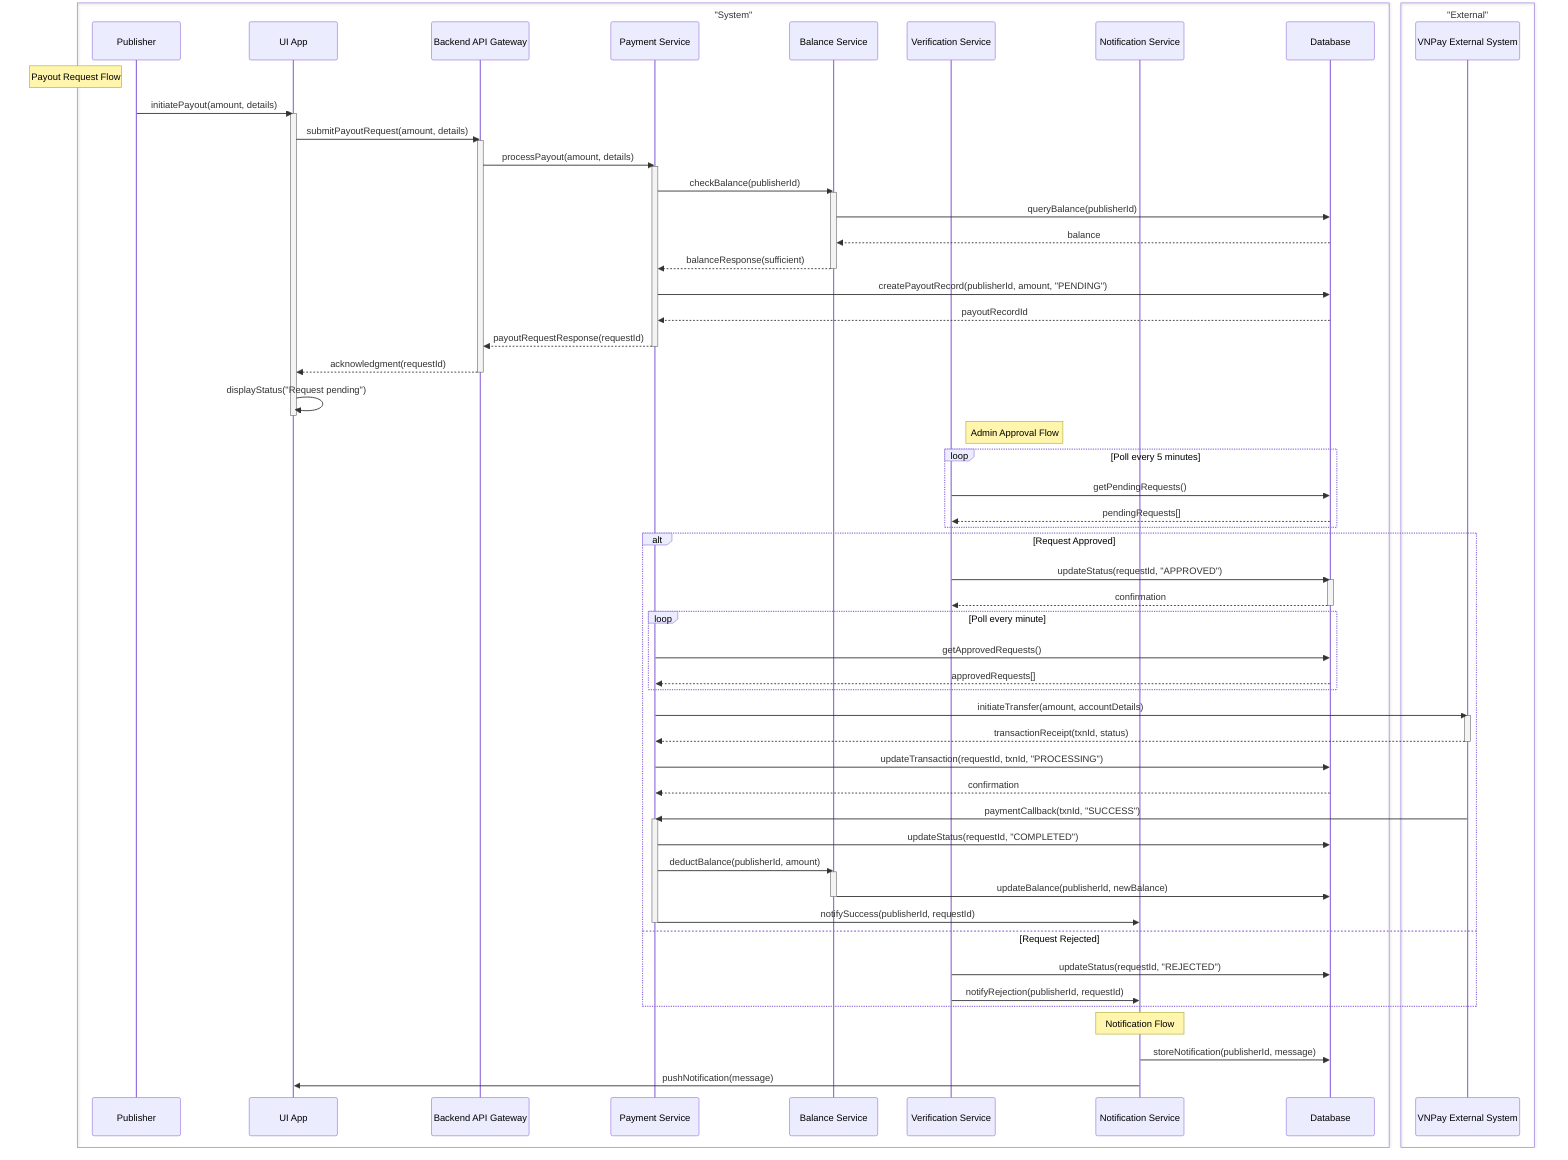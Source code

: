sequenceDiagram
    box "System"
        participant P as Publisher
        participant UI as UI App
        participant API as Backend API Gateway
        participant PS as Payment Service
        participant BS as Balance Service
        participant VS as Verification Service
        participant NS as Notification Service
        participant DB as Database
    end
    box "External"
        participant VNP as VNPay External System
    end

    Note left of P: Payout Request Flow
    P->>UI: initiatePayout(amount, details)
    activate UI
    UI->>API: submitPayoutRequest(amount, details)
    activate API
    API->>PS: processPayout(amount, details)
    activate PS

    PS->>BS: checkBalance(publisherId)
    activate BS
    BS->>DB: queryBalance(publisherId)
    DB-->>BS: balance
    BS-->>PS: balanceResponse(sufficient)
    deactivate BS

    PS->>DB: createPayoutRecord(publisherId, amount, "PENDING")
    DB-->>PS: payoutRecordId
    PS-->>API: payoutRequestResponse(requestId)
    deactivate PS
    API-->>UI: acknowledgment(requestId)
    deactivate API
    UI->>UI: displayStatus("Request pending")
    deactivate UI

    Note right of VS: Admin Approval Flow
    loop Poll every 5 minutes
        VS->>DB: getPendingRequests()
        DB-->>VS: pendingRequests[]
    end

    alt Request Approved
        VS->>DB: updateStatus(requestId, "APPROVED")
        activate DB
        DB-->>VS: confirmation
        deactivate DB

        loop Poll every minute
            PS->>DB: getApprovedRequests()
            DB-->>PS: approvedRequests[]
        end

        PS->>VNP: initiateTransfer(amount, accountDetails)
        activate VNP
        VNP-->>PS: transactionReceipt(txnId, status)
        deactivate VNP

        PS->>DB: updateTransaction(requestId, txnId, "PROCESSING")
        DB-->>PS: confirmation

        VNP->>PS: paymentCallback(txnId, "SUCCESS")
        activate PS
        PS->>DB: updateStatus(requestId, "COMPLETED")
        PS->>BS: deductBalance(publisherId, amount)
        activate BS
        BS->>DB: updateBalance(publisherId, newBalance)
        deactivate BS
        PS->>NS: notifySuccess(publisherId, requestId)
        deactivate PS
    else Request Rejected
        VS->>DB: updateStatus(requestId, "REJECTED")
        VS->>NS: notifyRejection(publisherId, requestId)
    end

    Note over NS: Notification Flow
    NS->>DB: storeNotification(publisherId, message)
    NS->>UI: pushNotification(message)  # Valid async notification